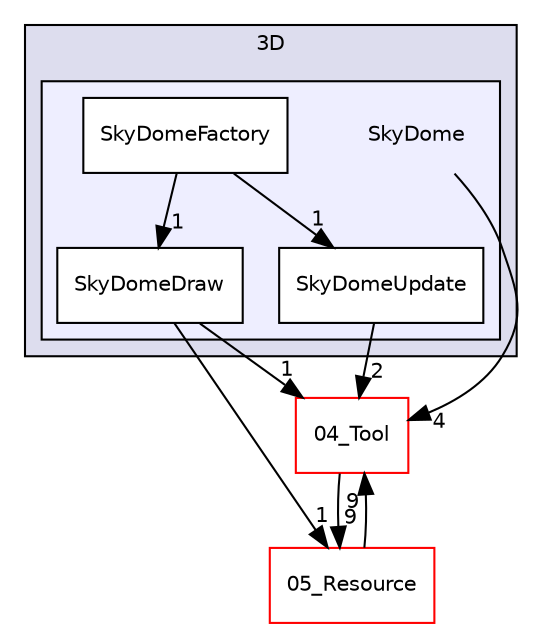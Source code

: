 digraph "C:/HAL/PG関係/03_作成プログラム/03_HAL授業/就職作品/Project/source/03_Object/3D/SkyDome" {
  compound=true
  node [ fontsize="10", fontname="Helvetica"];
  edge [ labelfontsize="10", labelfontname="Helvetica"];
  subgraph clusterdir_b5c784a4069e49dd96204fa1e19404fe {
    graph [ bgcolor="#ddddee", pencolor="black", label="3D" fontname="Helvetica", fontsize="10", URL="dir_b5c784a4069e49dd96204fa1e19404fe.html"]
  subgraph clusterdir_e703b53e0381cd2b66abf40fe09532c8 {
    graph [ bgcolor="#eeeeff", pencolor="black", label="" URL="dir_e703b53e0381cd2b66abf40fe09532c8.html"];
    dir_e703b53e0381cd2b66abf40fe09532c8 [shape=plaintext label="SkyDome"];
    dir_059c304d3af4a5b87e47d011c459d736 [shape=box label="SkyDomeDraw" color="black" fillcolor="white" style="filled" URL="dir_059c304d3af4a5b87e47d011c459d736.html"];
    dir_bdb2086c06e22cc50e93a5eece8290ab [shape=box label="SkyDomeFactory" color="black" fillcolor="white" style="filled" URL="dir_bdb2086c06e22cc50e93a5eece8290ab.html"];
    dir_510e45ab178760cebec46e0ca85037f3 [shape=box label="SkyDomeUpdate" color="black" fillcolor="white" style="filled" URL="dir_510e45ab178760cebec46e0ca85037f3.html"];
  }
  }
  dir_6e58c436369e4a795ef16d3c489c4702 [shape=box label="05_Resource" fillcolor="white" style="filled" color="red" URL="dir_6e58c436369e4a795ef16d3c489c4702.html"];
  dir_48bb4aacea20c6a8378e1408d864b090 [shape=box label="04_Tool" fillcolor="white" style="filled" color="red" URL="dir_48bb4aacea20c6a8378e1408d864b090.html"];
  dir_bdb2086c06e22cc50e93a5eece8290ab->dir_510e45ab178760cebec46e0ca85037f3 [headlabel="1", labeldistance=1.5 headhref="dir_000075_000076.html"];
  dir_bdb2086c06e22cc50e93a5eece8290ab->dir_059c304d3af4a5b87e47d011c459d736 [headlabel="1", labeldistance=1.5 headhref="dir_000075_000074.html"];
  dir_510e45ab178760cebec46e0ca85037f3->dir_48bb4aacea20c6a8378e1408d864b090 [headlabel="2", labeldistance=1.5 headhref="dir_000076_000080.html"];
  dir_6e58c436369e4a795ef16d3c489c4702->dir_48bb4aacea20c6a8378e1408d864b090 [headlabel="9", labeldistance=1.5 headhref="dir_000158_000080.html"];
  dir_059c304d3af4a5b87e47d011c459d736->dir_6e58c436369e4a795ef16d3c489c4702 [headlabel="1", labeldistance=1.5 headhref="dir_000074_000158.html"];
  dir_059c304d3af4a5b87e47d011c459d736->dir_48bb4aacea20c6a8378e1408d864b090 [headlabel="1", labeldistance=1.5 headhref="dir_000074_000080.html"];
  dir_e703b53e0381cd2b66abf40fe09532c8->dir_48bb4aacea20c6a8378e1408d864b090 [headlabel="4", labeldistance=1.5 headhref="dir_000073_000080.html"];
  dir_48bb4aacea20c6a8378e1408d864b090->dir_6e58c436369e4a795ef16d3c489c4702 [headlabel="9", labeldistance=1.5 headhref="dir_000080_000158.html"];
}
